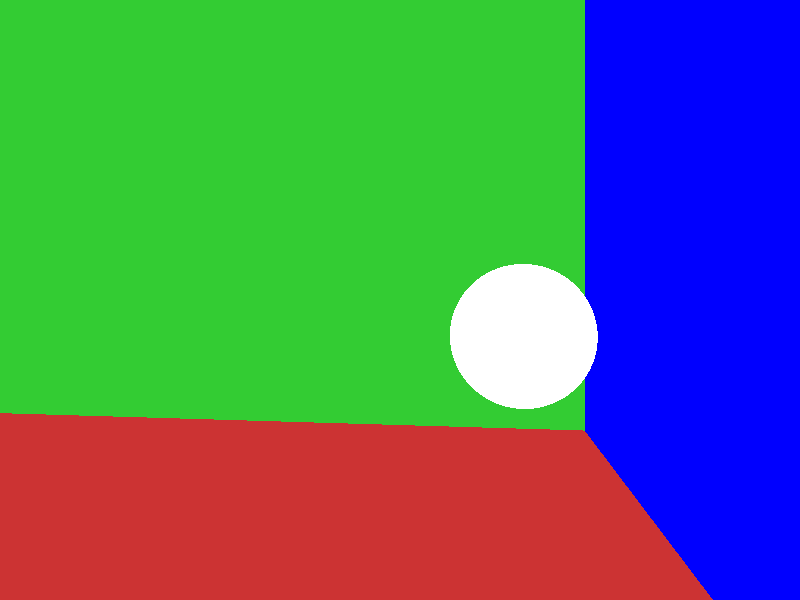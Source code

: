 // cs473, simple color bleeding set up

camera {
  location  <-2, 0, 14>
  up        <0,  1,  0>
  right     <1.333333, 0,  0>
  look_at   <0, 0, 0>
}


light_source {<5, 10, 5> color rgb <0.5, 0.5, 0.5>}

// floor
plane {<0, 1, 0>, -3
  pigment {color rgb <0.8, 0.2, 0.2>}
  finish {ambient 0.1 diffuse 0.8}
  translate <0, -1, 0>
}

// back wall
plane {<0, 0, 1>, -5
  pigment {color rgb <0.2, 0.8, 0.2>}
  finish {ambient 0.1 diffuse 0.8}
}

// right side wall
plane {<1, 0, 0>, -5 
    pigment {color rgb <0.0, 0.0, 1.0>}
    finish {ambient 0.1 diffuse 0.8}    
}

sphere {<-3.0, -1.0, -3.0>, 2.0
  pigment {color rgbf <1.0, 1.0, 1.0>}
  finish {ambient 0.1 diffuse 0.8}
}


